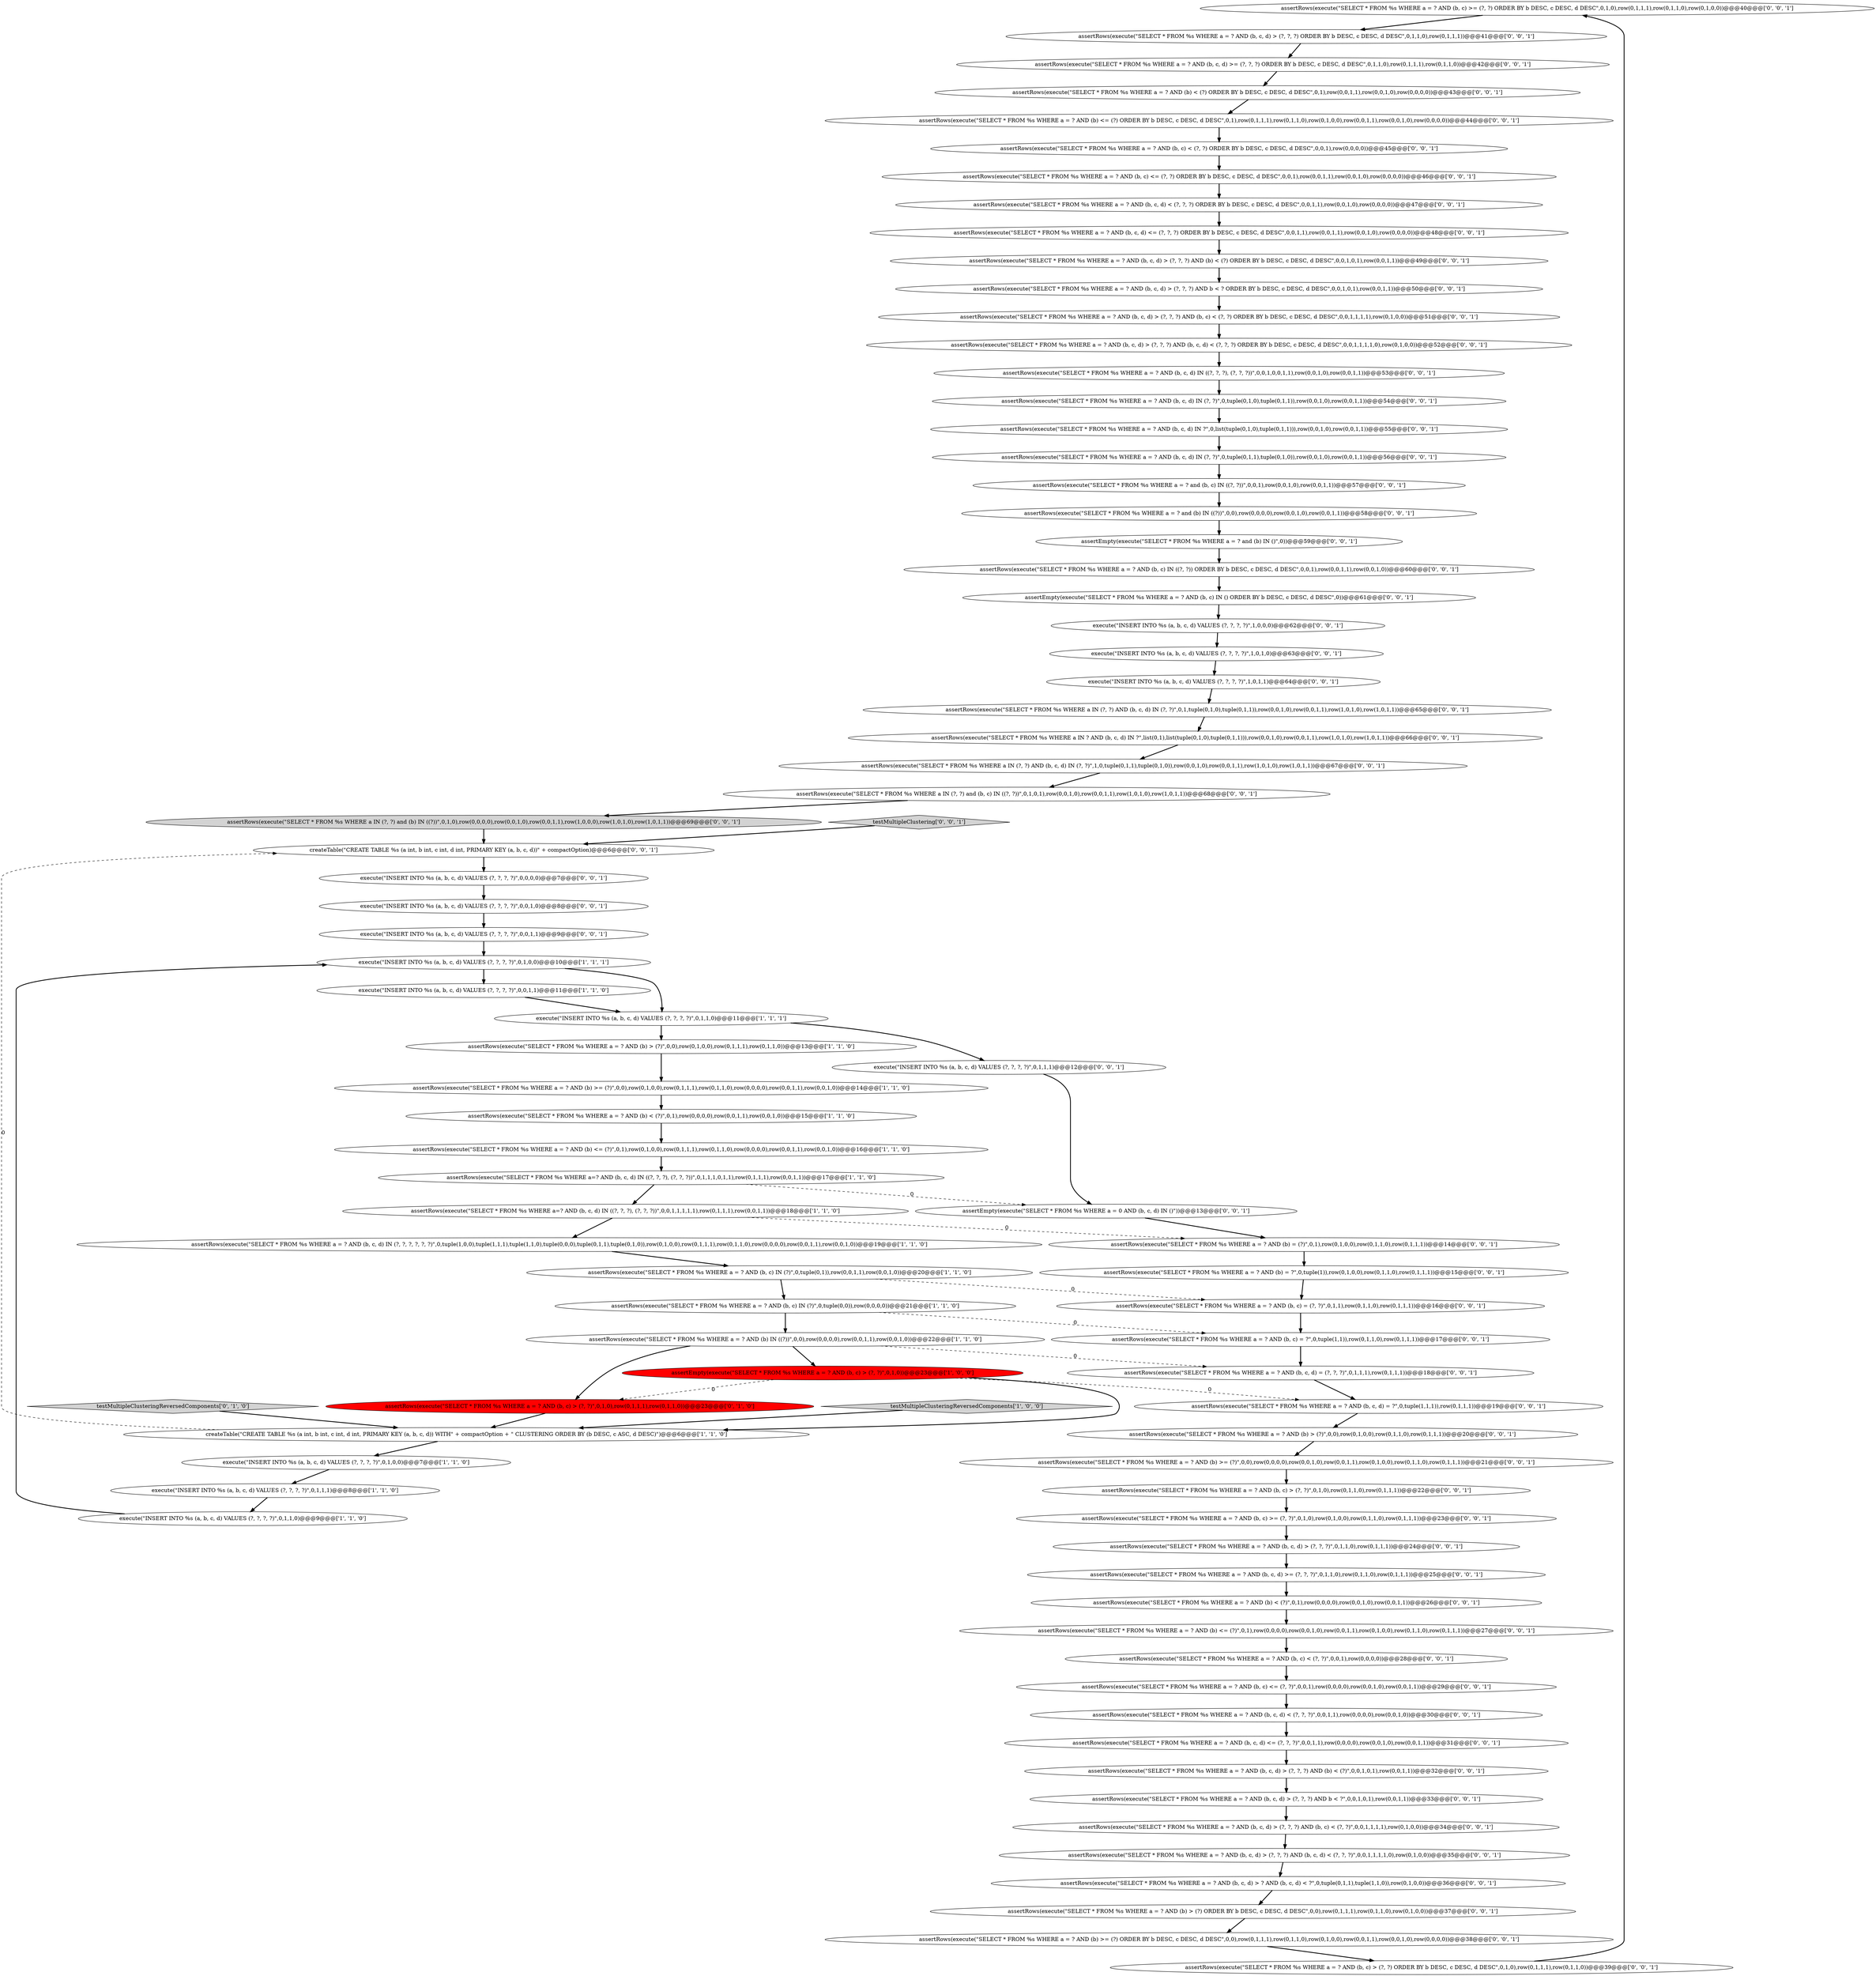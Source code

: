 digraph {
52 [style = filled, label = "assertRows(execute(\"SELECT * FROM %s WHERE a = ? AND (b, c) >= (?, ?) ORDER BY b DESC, c DESC, d DESC\",0,1,0),row(0,1,1,1),row(0,1,1,0),row(0,1,0,0))@@@40@@@['0', '0', '1']", fillcolor = white, shape = ellipse image = "AAA0AAABBB3BBB"];
68 [style = filled, label = "assertRows(execute(\"SELECT * FROM %s WHERE a = ? AND (b, c, d) > (?, ?, ?) AND (b, c, d) < (?, ?, ?) ORDER BY b DESC, c DESC, d DESC\",0,0,1,1,1,1,0),row(0,1,0,0))@@@52@@@['0', '0', '1']", fillcolor = white, shape = ellipse image = "AAA0AAABBB3BBB"];
73 [style = filled, label = "assertRows(execute(\"SELECT * FROM %s WHERE a = ? AND (b, c, d) < (?, ?, ?) ORDER BY b DESC, c DESC, d DESC\",0,0,1,1),row(0,0,1,0),row(0,0,0,0))@@@47@@@['0', '0', '1']", fillcolor = white, shape = ellipse image = "AAA0AAABBB3BBB"];
9 [style = filled, label = "assertRows(execute(\"SELECT * FROM %s WHERE a = ? AND (b) < (?)\",0,1),row(0,0,0,0),row(0,0,1,1),row(0,0,1,0))@@@15@@@['1', '1', '0']", fillcolor = white, shape = ellipse image = "AAA0AAABBB1BBB"];
70 [style = filled, label = "assertRows(execute(\"SELECT * FROM %s WHERE a = ? AND (b, c, d) > (?, ?, ?) ORDER BY b DESC, c DESC, d DESC\",0,1,1,0),row(0,1,1,1))@@@41@@@['0', '0', '1']", fillcolor = white, shape = ellipse image = "AAA0AAABBB3BBB"];
83 [style = filled, label = "assertRows(execute(\"SELECT * FROM %s WHERE a IN (?, ?) and (b) IN ((?))\",0,1,0),row(0,0,0,0),row(0,0,1,0),row(0,0,1,1),row(1,0,0,0),row(1,0,1,0),row(1,0,1,1))@@@69@@@['0', '0', '1']", fillcolor = lightgray, shape = ellipse image = "AAA0AAABBB3BBB"];
49 [style = filled, label = "assertRows(execute(\"SELECT * FROM %s WHERE a = ? AND (b, c, d) >= (?, ?, ?) ORDER BY b DESC, c DESC, d DESC\",0,1,1,0),row(0,1,1,1),row(0,1,1,0))@@@42@@@['0', '0', '1']", fillcolor = white, shape = ellipse image = "AAA0AAABBB3BBB"];
29 [style = filled, label = "assertRows(execute(\"SELECT * FROM %s WHERE a = ? AND (b, c, d) > (?, ?, ?)\",0,1,1,0),row(0,1,1,1))@@@24@@@['0', '0', '1']", fillcolor = white, shape = ellipse image = "AAA0AAABBB3BBB"];
63 [style = filled, label = "assertEmpty(execute(\"SELECT * FROM %s WHERE a = 0 AND (b, c, d) IN ()\"))@@@13@@@['0', '0', '1']", fillcolor = white, shape = ellipse image = "AAA0AAABBB3BBB"];
4 [style = filled, label = "assertRows(execute(\"SELECT * FROM %s WHERE a = ? AND (b, c, d) IN (?, ?, ?, ?, ?, ?)\",0,tuple(1,0,0),tuple(1,1,1),tuple(1,1,0),tuple(0,0,0),tuple(0,1,1),tuple(0,1,0)),row(0,1,0,0),row(0,1,1,1),row(0,1,1,0),row(0,0,0,0),row(0,0,1,1),row(0,0,1,0))@@@19@@@['1', '1', '0']", fillcolor = white, shape = ellipse image = "AAA0AAABBB1BBB"];
65 [style = filled, label = "assertRows(execute(\"SELECT * FROM %s WHERE a = ? AND (b) < (?)\",0,1),row(0,0,0,0),row(0,0,1,0),row(0,0,1,1))@@@26@@@['0', '0', '1']", fillcolor = white, shape = ellipse image = "AAA0AAABBB3BBB"];
75 [style = filled, label = "assertRows(execute(\"SELECT * FROM %s WHERE a = ? AND (b, c, d) <= (?, ?, ?)\",0,0,1,1),row(0,0,0,0),row(0,0,1,0),row(0,0,1,1))@@@31@@@['0', '0', '1']", fillcolor = white, shape = ellipse image = "AAA0AAABBB3BBB"];
81 [style = filled, label = "execute(\"INSERT INTO %s (a, b, c, d) VALUES (?, ?, ?, ?)\",0,1,1,1)@@@12@@@['0', '0', '1']", fillcolor = white, shape = ellipse image = "AAA0AAABBB3BBB"];
22 [style = filled, label = "assertRows(execute(\"SELECT * FROM %s WHERE a IN (?, ?) AND (b, c, d) IN (?, ?)\",1,0,tuple(0,1,1),tuple(0,1,0)),row(0,0,1,0),row(0,0,1,1),row(1,0,1,0),row(1,0,1,1))@@@67@@@['0', '0', '1']", fillcolor = white, shape = ellipse image = "AAA0AAABBB3BBB"];
59 [style = filled, label = "assertRows(execute(\"SELECT * FROM %s WHERE a = ? AND (b, c, d) > (?, ?, ?) AND (b, c) < (?, ?) ORDER BY b DESC, c DESC, d DESC\",0,0,1,1,1,1),row(0,1,0,0))@@@51@@@['0', '0', '1']", fillcolor = white, shape = ellipse image = "AAA0AAABBB3BBB"];
1 [style = filled, label = "assertRows(execute(\"SELECT * FROM %s WHERE a = ? AND (b) >= (?)\",0,0),row(0,1,0,0),row(0,1,1,1),row(0,1,1,0),row(0,0,0,0),row(0,0,1,1),row(0,0,1,0))@@@14@@@['1', '1', '0']", fillcolor = white, shape = ellipse image = "AAA0AAABBB1BBB"];
17 [style = filled, label = "execute(\"INSERT INTO %s (a, b, c, d) VALUES (?, ?, ?, ?)\",0,0,1,1)@@@11@@@['1', '1', '0']", fillcolor = white, shape = ellipse image = "AAA0AAABBB1BBB"];
43 [style = filled, label = "assertRows(execute(\"SELECT * FROM %s WHERE a = ? and (b, c) IN ((?, ?))\",0,0,1),row(0,0,1,0),row(0,0,1,1))@@@57@@@['0', '0', '1']", fillcolor = white, shape = ellipse image = "AAA0AAABBB3BBB"];
56 [style = filled, label = "execute(\"INSERT INTO %s (a, b, c, d) VALUES (?, ?, ?, ?)\",0,0,0,0)@@@7@@@['0', '0', '1']", fillcolor = white, shape = ellipse image = "AAA0AAABBB3BBB"];
62 [style = filled, label = "assertRows(execute(\"SELECT * FROM %s WHERE a = ? AND (b) = ?\",0,tuple(1)),row(0,1,0,0),row(0,1,1,0),row(0,1,1,1))@@@15@@@['0', '0', '1']", fillcolor = white, shape = ellipse image = "AAA0AAABBB3BBB"];
26 [style = filled, label = "assertRows(execute(\"SELECT * FROM %s WHERE a IN ? AND (b, c, d) IN ?\",list(0,1),list(tuple(0,1,0),tuple(0,1,1))),row(0,0,1,0),row(0,0,1,1),row(1,0,1,0),row(1,0,1,1))@@@66@@@['0', '0', '1']", fillcolor = white, shape = ellipse image = "AAA0AAABBB3BBB"];
57 [style = filled, label = "execute(\"INSERT INTO %s (a, b, c, d) VALUES (?, ?, ?, ?)\",1,0,1,0)@@@63@@@['0', '0', '1']", fillcolor = white, shape = ellipse image = "AAA0AAABBB3BBB"];
64 [style = filled, label = "assertRows(execute(\"SELECT * FROM %s WHERE a = ? AND (b, c) >= (?, ?)\",0,1,0),row(0,1,0,0),row(0,1,1,0),row(0,1,1,1))@@@23@@@['0', '0', '1']", fillcolor = white, shape = ellipse image = "AAA0AAABBB3BBB"];
32 [style = filled, label = "assertEmpty(execute(\"SELECT * FROM %s WHERE a = ? and (b) IN ()\",0))@@@59@@@['0', '0', '1']", fillcolor = white, shape = ellipse image = "AAA0AAABBB3BBB"];
33 [style = filled, label = "assertRows(execute(\"SELECT * FROM %s WHERE a = ? AND (b, c, d) > (?, ?, ?) AND (b, c, d) < (?, ?, ?)\",0,0,1,1,1,1,0),row(0,1,0,0))@@@35@@@['0', '0', '1']", fillcolor = white, shape = ellipse image = "AAA0AAABBB3BBB"];
47 [style = filled, label = "assertRows(execute(\"SELECT * FROM %s WHERE a = ? and (b) IN ((?))\",0,0),row(0,0,0,0),row(0,0,1,0),row(0,0,1,1))@@@58@@@['0', '0', '1']", fillcolor = white, shape = ellipse image = "AAA0AAABBB3BBB"];
74 [style = filled, label = "assertRows(execute(\"SELECT * FROM %s WHERE a = ? AND (b) = (?)\",0,1),row(0,1,0,0),row(0,1,1,0),row(0,1,1,1))@@@14@@@['0', '0', '1']", fillcolor = white, shape = ellipse image = "AAA0AAABBB3BBB"];
20 [style = filled, label = "testMultipleClusteringReversedComponents['0', '1', '0']", fillcolor = lightgray, shape = diamond image = "AAA0AAABBB2BBB"];
11 [style = filled, label = "assertRows(execute(\"SELECT * FROM %s WHERE a = ? AND (b, c) IN (?)\",0,tuple(0,0)),row(0,0,0,0))@@@21@@@['1', '1', '0']", fillcolor = white, shape = ellipse image = "AAA0AAABBB1BBB"];
45 [style = filled, label = "assertRows(execute(\"SELECT * FROM %s WHERE a = ? AND (b, c) IN ((?, ?)) ORDER BY b DESC, c DESC, d DESC\",0,0,1),row(0,0,1,1),row(0,0,1,0))@@@60@@@['0', '0', '1']", fillcolor = white, shape = ellipse image = "AAA0AAABBB3BBB"];
51 [style = filled, label = "assertRows(execute(\"SELECT * FROM %s WHERE a = ? AND (b, c, d) = ?\",0,tuple(1,1,1)),row(0,1,1,1))@@@19@@@['0', '0', '1']", fillcolor = white, shape = ellipse image = "AAA0AAABBB3BBB"];
48 [style = filled, label = "execute(\"INSERT INTO %s (a, b, c, d) VALUES (?, ?, ?, ?)\",1,0,0,0)@@@62@@@['0', '0', '1']", fillcolor = white, shape = ellipse image = "AAA0AAABBB3BBB"];
61 [style = filled, label = "assertRows(execute(\"SELECT * FROM %s WHERE a IN (?, ?) and (b, c) IN ((?, ?))\",0,1,0,1),row(0,0,1,0),row(0,0,1,1),row(1,0,1,0),row(1,0,1,1))@@@68@@@['0', '0', '1']", fillcolor = white, shape = ellipse image = "AAA0AAABBB3BBB"];
0 [style = filled, label = "assertEmpty(execute(\"SELECT * FROM %s WHERE a = ? AND (b, c) > (?, ?)\",0,1,0))@@@23@@@['1', '0', '0']", fillcolor = red, shape = ellipse image = "AAA1AAABBB1BBB"];
72 [style = filled, label = "assertRows(execute(\"SELECT * FROM %s WHERE a = ? AND (b, c) > (?, ?)\",0,1,0),row(0,1,1,0),row(0,1,1,1))@@@22@@@['0', '0', '1']", fillcolor = white, shape = ellipse image = "AAA0AAABBB3BBB"];
10 [style = filled, label = "execute(\"INSERT INTO %s (a, b, c, d) VALUES (?, ?, ?, ?)\",0,1,1,0)@@@9@@@['1', '1', '0']", fillcolor = white, shape = ellipse image = "AAA0AAABBB1BBB"];
30 [style = filled, label = "assertRows(execute(\"SELECT * FROM %s WHERE a = ? AND (b, c, d) IN (?, ?)\",0,tuple(0,1,0),tuple(0,1,1)),row(0,0,1,0),row(0,0,1,1))@@@54@@@['0', '0', '1']", fillcolor = white, shape = ellipse image = "AAA0AAABBB3BBB"];
77 [style = filled, label = "execute(\"INSERT INTO %s (a, b, c, d) VALUES (?, ?, ?, ?)\",0,0,1,0)@@@8@@@['0', '0', '1']", fillcolor = white, shape = ellipse image = "AAA0AAABBB3BBB"];
80 [style = filled, label = "assertRows(execute(\"SELECT * FROM %s WHERE a = ? AND (b, c, d) < (?, ?, ?)\",0,0,1,1),row(0,0,0,0),row(0,0,1,0))@@@30@@@['0', '0', '1']", fillcolor = white, shape = ellipse image = "AAA0AAABBB3BBB"];
28 [style = filled, label = "assertRows(execute(\"SELECT * FROM %s WHERE a = ? AND (b, c, d) IN ((?, ?, ?), (?, ?, ?))\",0,0,1,0,0,1,1),row(0,0,1,0),row(0,0,1,1))@@@53@@@['0', '0', '1']", fillcolor = white, shape = ellipse image = "AAA0AAABBB3BBB"];
71 [style = filled, label = "assertRows(execute(\"SELECT * FROM %s WHERE a = ? AND (b, c, d) > (?, ?, ?) AND b < ? ORDER BY b DESC, c DESC, d DESC\",0,0,1,0,1),row(0,0,1,1))@@@50@@@['0', '0', '1']", fillcolor = white, shape = ellipse image = "AAA0AAABBB3BBB"];
2 [style = filled, label = "assertRows(execute(\"SELECT * FROM %s WHERE a = ? AND (b, c) IN (?)\",0,tuple(0,1)),row(0,0,1,1),row(0,0,1,0))@@@20@@@['1', '1', '0']", fillcolor = white, shape = ellipse image = "AAA0AAABBB1BBB"];
19 [style = filled, label = "assertRows(execute(\"SELECT * FROM %s WHERE a = ? AND (b, c) > (?, ?)\",0,1,0),row(0,1,1,1),row(0,1,1,0))@@@23@@@['0', '1', '0']", fillcolor = red, shape = ellipse image = "AAA1AAABBB2BBB"];
12 [style = filled, label = "assertRows(execute(\"SELECT * FROM %s WHERE a = ? AND (b) <= (?)\",0,1),row(0,1,0,0),row(0,1,1,1),row(0,1,1,0),row(0,0,0,0),row(0,0,1,1),row(0,0,1,0))@@@16@@@['1', '1', '0']", fillcolor = white, shape = ellipse image = "AAA0AAABBB1BBB"];
38 [style = filled, label = "execute(\"INSERT INTO %s (a, b, c, d) VALUES (?, ?, ?, ?)\",0,0,1,1)@@@9@@@['0', '0', '1']", fillcolor = white, shape = ellipse image = "AAA0AAABBB3BBB"];
41 [style = filled, label = "assertRows(execute(\"SELECT * FROM %s WHERE a = ? AND (b, c, d) > ? AND (b, c, d) < ?\",0,tuple(0,1,1),tuple(1,1,0)),row(0,1,0,0))@@@36@@@['0', '0', '1']", fillcolor = white, shape = ellipse image = "AAA0AAABBB3BBB"];
76 [style = filled, label = "assertRows(execute(\"SELECT * FROM %s WHERE a = ? AND (b, c, d) = (?, ?, ?)\",0,1,1,1),row(0,1,1,1))@@@18@@@['0', '0', '1']", fillcolor = white, shape = ellipse image = "AAA0AAABBB3BBB"];
42 [style = filled, label = "assertRows(execute(\"SELECT * FROM %s WHERE a = ? AND (b) > (?) ORDER BY b DESC, c DESC, d DESC\",0,0),row(0,1,1,1),row(0,1,1,0),row(0,1,0,0))@@@37@@@['0', '0', '1']", fillcolor = white, shape = ellipse image = "AAA0AAABBB3BBB"];
60 [style = filled, label = "createTable(\"CREATE TABLE %s (a int, b int, c int, d int, PRIMARY KEY (a, b, c, d))\" + compactOption)@@@6@@@['0', '0', '1']", fillcolor = white, shape = ellipse image = "AAA0AAABBB3BBB"];
82 [style = filled, label = "assertRows(execute(\"SELECT * FROM %s WHERE a = ? AND (b, c, d) > (?, ?, ?) AND (b) < (?)\",0,0,1,0,1),row(0,0,1,1))@@@32@@@['0', '0', '1']", fillcolor = white, shape = ellipse image = "AAA0AAABBB3BBB"];
13 [style = filled, label = "assertRows(execute(\"SELECT * FROM %s WHERE a = ? AND (b) IN ((?))\",0,0),row(0,0,0,0),row(0,0,1,1),row(0,0,1,0))@@@22@@@['1', '1', '0']", fillcolor = white, shape = ellipse image = "AAA0AAABBB1BBB"];
21 [style = filled, label = "assertRows(execute(\"SELECT * FROM %s WHERE a = ? AND (b, c, d) > (?, ?, ?) AND (b, c) < (?, ?)\",0,0,1,1,1,1),row(0,1,0,0))@@@34@@@['0', '0', '1']", fillcolor = white, shape = ellipse image = "AAA0AAABBB3BBB"];
24 [style = filled, label = "assertRows(execute(\"SELECT * FROM %s WHERE a IN (?, ?) AND (b, c, d) IN (?, ?)\",0,1,tuple(0,1,0),tuple(0,1,1)),row(0,0,1,0),row(0,0,1,1),row(1,0,1,0),row(1,0,1,1))@@@65@@@['0', '0', '1']", fillcolor = white, shape = ellipse image = "AAA0AAABBB3BBB"];
6 [style = filled, label = "execute(\"INSERT INTO %s (a, b, c, d) VALUES (?, ?, ?, ?)\",0,1,0,0)@@@10@@@['1', '1', '1']", fillcolor = white, shape = ellipse image = "AAA0AAABBB1BBB"];
34 [style = filled, label = "assertRows(execute(\"SELECT * FROM %s WHERE a = ? AND (b, c, d) IN (?, ?)\",0,tuple(0,1,1),tuple(0,1,0)),row(0,0,1,0),row(0,0,1,1))@@@56@@@['0', '0', '1']", fillcolor = white, shape = ellipse image = "AAA0AAABBB3BBB"];
7 [style = filled, label = "testMultipleClusteringReversedComponents['1', '0', '0']", fillcolor = lightgray, shape = diamond image = "AAA0AAABBB1BBB"];
36 [style = filled, label = "assertRows(execute(\"SELECT * FROM %s WHERE a = ? AND (b, c) = (?, ?)\",0,1,1),row(0,1,1,0),row(0,1,1,1))@@@16@@@['0', '0', '1']", fillcolor = white, shape = ellipse image = "AAA0AAABBB3BBB"];
66 [style = filled, label = "assertRows(execute(\"SELECT * FROM %s WHERE a = ? AND (b) >= (?) ORDER BY b DESC, c DESC, d DESC\",0,0),row(0,1,1,1),row(0,1,1,0),row(0,1,0,0),row(0,0,1,1),row(0,0,1,0),row(0,0,0,0))@@@38@@@['0', '0', '1']", fillcolor = white, shape = ellipse image = "AAA0AAABBB3BBB"];
44 [style = filled, label = "assertRows(execute(\"SELECT * FROM %s WHERE a = ? AND (b, c, d) > (?, ?, ?) AND (b) < (?) ORDER BY b DESC, c DESC, d DESC\",0,0,1,0,1),row(0,0,1,1))@@@49@@@['0', '0', '1']", fillcolor = white, shape = ellipse image = "AAA0AAABBB3BBB"];
39 [style = filled, label = "testMultipleClustering['0', '0', '1']", fillcolor = lightgray, shape = diamond image = "AAA0AAABBB3BBB"];
54 [style = filled, label = "assertRows(execute(\"SELECT * FROM %s WHERE a = ? AND (b, c, d) IN ?\",0,list(tuple(0,1,0),tuple(0,1,1))),row(0,0,1,0),row(0,0,1,1))@@@55@@@['0', '0', '1']", fillcolor = white, shape = ellipse image = "AAA0AAABBB3BBB"];
78 [style = filled, label = "assertRows(execute(\"SELECT * FROM %s WHERE a = ? AND (b, c) = ?\",0,tuple(1,1)),row(0,1,1,0),row(0,1,1,1))@@@17@@@['0', '0', '1']", fillcolor = white, shape = ellipse image = "AAA0AAABBB3BBB"];
46 [style = filled, label = "assertRows(execute(\"SELECT * FROM %s WHERE a = ? AND (b, c, d) >= (?, ?, ?)\",0,1,1,0),row(0,1,1,0),row(0,1,1,1))@@@25@@@['0', '0', '1']", fillcolor = white, shape = ellipse image = "AAA0AAABBB3BBB"];
18 [style = filled, label = "assertRows(execute(\"SELECT * FROM %s WHERE a=? AND (b, c, d) IN ((?, ?, ?), (?, ?, ?))\",0,0,1,1,1,1,1),row(0,1,1,1),row(0,0,1,1))@@@18@@@['1', '1', '0']", fillcolor = white, shape = ellipse image = "AAA0AAABBB1BBB"];
58 [style = filled, label = "assertRows(execute(\"SELECT * FROM %s WHERE a = ? AND (b) <= (?) ORDER BY b DESC, c DESC, d DESC\",0,1),row(0,1,1,1),row(0,1,1,0),row(0,1,0,0),row(0,0,1,1),row(0,0,1,0),row(0,0,0,0))@@@44@@@['0', '0', '1']", fillcolor = white, shape = ellipse image = "AAA0AAABBB3BBB"];
67 [style = filled, label = "assertRows(execute(\"SELECT * FROM %s WHERE a = ? AND (b, c) < (?, ?)\",0,0,1),row(0,0,0,0))@@@28@@@['0', '0', '1']", fillcolor = white, shape = ellipse image = "AAA0AAABBB3BBB"];
15 [style = filled, label = "execute(\"INSERT INTO %s (a, b, c, d) VALUES (?, ?, ?, ?)\",0,1,1,1)@@@8@@@['1', '1', '0']", fillcolor = white, shape = ellipse image = "AAA0AAABBB1BBB"];
14 [style = filled, label = "createTable(\"CREATE TABLE %s (a int, b int, c int, d int, PRIMARY KEY (a, b, c, d)) WITH\" + compactOption + \" CLUSTERING ORDER BY (b DESC, c ASC, d DESC)\")@@@6@@@['1', '1', '0']", fillcolor = white, shape = ellipse image = "AAA0AAABBB1BBB"];
23 [style = filled, label = "assertRows(execute(\"SELECT * FROM %s WHERE a = ? AND (b, c, d) <= (?, ?, ?) ORDER BY b DESC, c DESC, d DESC\",0,0,1,1),row(0,0,1,1),row(0,0,1,0),row(0,0,0,0))@@@48@@@['0', '0', '1']", fillcolor = white, shape = ellipse image = "AAA0AAABBB3BBB"];
50 [style = filled, label = "assertRows(execute(\"SELECT * FROM %s WHERE a = ? AND (b, c) < (?, ?) ORDER BY b DESC, c DESC, d DESC\",0,0,1),row(0,0,0,0))@@@45@@@['0', '0', '1']", fillcolor = white, shape = ellipse image = "AAA0AAABBB3BBB"];
25 [style = filled, label = "assertRows(execute(\"SELECT * FROM %s WHERE a = ? AND (b, c) <= (?, ?) ORDER BY b DESC, c DESC, d DESC\",0,0,1),row(0,0,1,1),row(0,0,1,0),row(0,0,0,0))@@@46@@@['0', '0', '1']", fillcolor = white, shape = ellipse image = "AAA0AAABBB3BBB"];
5 [style = filled, label = "assertRows(execute(\"SELECT * FROM %s WHERE a = ? AND (b) > (?)\",0,0),row(0,1,0,0),row(0,1,1,1),row(0,1,1,0))@@@13@@@['1', '1', '0']", fillcolor = white, shape = ellipse image = "AAA0AAABBB1BBB"];
37 [style = filled, label = "assertRows(execute(\"SELECT * FROM %s WHERE a = ? AND (b, c, d) > (?, ?, ?) AND b < ?\",0,0,1,0,1),row(0,0,1,1))@@@33@@@['0', '0', '1']", fillcolor = white, shape = ellipse image = "AAA0AAABBB3BBB"];
53 [style = filled, label = "assertEmpty(execute(\"SELECT * FROM %s WHERE a = ? AND (b, c) IN () ORDER BY b DESC, c DESC, d DESC\",0))@@@61@@@['0', '0', '1']", fillcolor = white, shape = ellipse image = "AAA0AAABBB3BBB"];
31 [style = filled, label = "assertRows(execute(\"SELECT * FROM %s WHERE a = ? AND (b) > (?)\",0,0),row(0,1,0,0),row(0,1,1,0),row(0,1,1,1))@@@20@@@['0', '0', '1']", fillcolor = white, shape = ellipse image = "AAA0AAABBB3BBB"];
3 [style = filled, label = "assertRows(execute(\"SELECT * FROM %s WHERE a=? AND (b, c, d) IN ((?, ?, ?), (?, ?, ?))\",0,1,1,1,0,1,1),row(0,1,1,1),row(0,0,1,1))@@@17@@@['1', '1', '0']", fillcolor = white, shape = ellipse image = "AAA0AAABBB1BBB"];
40 [style = filled, label = "assertRows(execute(\"SELECT * FROM %s WHERE a = ? AND (b) >= (?)\",0,0),row(0,0,0,0),row(0,0,1,0),row(0,0,1,1),row(0,1,0,0),row(0,1,1,0),row(0,1,1,1))@@@21@@@['0', '0', '1']", fillcolor = white, shape = ellipse image = "AAA0AAABBB3BBB"];
79 [style = filled, label = "assertRows(execute(\"SELECT * FROM %s WHERE a = ? AND (b) <= (?)\",0,1),row(0,0,0,0),row(0,0,1,0),row(0,0,1,1),row(0,1,0,0),row(0,1,1,0),row(0,1,1,1))@@@27@@@['0', '0', '1']", fillcolor = white, shape = ellipse image = "AAA0AAABBB3BBB"];
27 [style = filled, label = "assertRows(execute(\"SELECT * FROM %s WHERE a = ? AND (b, c) > (?, ?) ORDER BY b DESC, c DESC, d DESC\",0,1,0),row(0,1,1,1),row(0,1,1,0))@@@39@@@['0', '0', '1']", fillcolor = white, shape = ellipse image = "AAA0AAABBB3BBB"];
16 [style = filled, label = "execute(\"INSERT INTO %s (a, b, c, d) VALUES (?, ?, ?, ?)\",0,1,0,0)@@@7@@@['1', '1', '0']", fillcolor = white, shape = ellipse image = "AAA0AAABBB1BBB"];
35 [style = filled, label = "assertRows(execute(\"SELECT * FROM %s WHERE a = ? AND (b) < (?) ORDER BY b DESC, c DESC, d DESC\",0,1),row(0,0,1,1),row(0,0,1,0),row(0,0,0,0))@@@43@@@['0', '0', '1']", fillcolor = white, shape = ellipse image = "AAA0AAABBB3BBB"];
55 [style = filled, label = "execute(\"INSERT INTO %s (a, b, c, d) VALUES (?, ?, ?, ?)\",1,0,1,1)@@@64@@@['0', '0', '1']", fillcolor = white, shape = ellipse image = "AAA0AAABBB3BBB"];
69 [style = filled, label = "assertRows(execute(\"SELECT * FROM %s WHERE a = ? AND (b, c) <= (?, ?)\",0,0,1),row(0,0,0,0),row(0,0,1,0),row(0,0,1,1))@@@29@@@['0', '0', '1']", fillcolor = white, shape = ellipse image = "AAA0AAABBB3BBB"];
8 [style = filled, label = "execute(\"INSERT INTO %s (a, b, c, d) VALUES (?, ?, ?, ?)\",0,1,1,0)@@@11@@@['1', '1', '1']", fillcolor = white, shape = ellipse image = "AAA0AAABBB1BBB"];
44->71 [style = bold, label=""];
58->50 [style = bold, label=""];
15->10 [style = bold, label=""];
25->73 [style = bold, label=""];
76->51 [style = bold, label=""];
0->19 [style = dashed, label="0"];
69->80 [style = bold, label=""];
26->22 [style = bold, label=""];
11->78 [style = dashed, label="0"];
7->14 [style = bold, label=""];
3->18 [style = bold, label=""];
67->69 [style = bold, label=""];
39->60 [style = bold, label=""];
0->14 [style = bold, label=""];
2->36 [style = dashed, label="0"];
8->81 [style = bold, label=""];
29->46 [style = bold, label=""];
11->13 [style = bold, label=""];
0->51 [style = dashed, label="0"];
31->40 [style = bold, label=""];
40->72 [style = bold, label=""];
53->48 [style = bold, label=""];
23->44 [style = bold, label=""];
14->16 [style = bold, label=""];
28->30 [style = bold, label=""];
57->55 [style = bold, label=""];
83->60 [style = bold, label=""];
61->83 [style = bold, label=""];
37->21 [style = bold, label=""];
33->41 [style = bold, label=""];
20->14 [style = bold, label=""];
4->2 [style = bold, label=""];
38->6 [style = bold, label=""];
59->68 [style = bold, label=""];
5->1 [style = bold, label=""];
43->47 [style = bold, label=""];
18->4 [style = bold, label=""];
36->78 [style = bold, label=""];
22->61 [style = bold, label=""];
75->82 [style = bold, label=""];
72->64 [style = bold, label=""];
62->36 [style = bold, label=""];
13->0 [style = bold, label=""];
60->56 [style = bold, label=""];
6->17 [style = bold, label=""];
17->8 [style = bold, label=""];
49->35 [style = bold, label=""];
65->79 [style = bold, label=""];
64->29 [style = bold, label=""];
45->53 [style = bold, label=""];
13->76 [style = dashed, label="0"];
56->77 [style = bold, label=""];
63->74 [style = bold, label=""];
10->6 [style = bold, label=""];
73->23 [style = bold, label=""];
1->9 [style = bold, label=""];
27->52 [style = bold, label=""];
52->70 [style = bold, label=""];
24->26 [style = bold, label=""];
13->19 [style = bold, label=""];
47->32 [style = bold, label=""];
19->14 [style = bold, label=""];
74->62 [style = bold, label=""];
71->59 [style = bold, label=""];
30->54 [style = bold, label=""];
77->38 [style = bold, label=""];
82->37 [style = bold, label=""];
35->58 [style = bold, label=""];
79->67 [style = bold, label=""];
12->3 [style = bold, label=""];
9->12 [style = bold, label=""];
68->28 [style = bold, label=""];
34->43 [style = bold, label=""];
2->11 [style = bold, label=""];
70->49 [style = bold, label=""];
54->34 [style = bold, label=""];
16->15 [style = bold, label=""];
32->45 [style = bold, label=""];
80->75 [style = bold, label=""];
48->57 [style = bold, label=""];
18->74 [style = dashed, label="0"];
21->33 [style = bold, label=""];
42->66 [style = bold, label=""];
55->24 [style = bold, label=""];
81->63 [style = bold, label=""];
3->63 [style = dashed, label="0"];
50->25 [style = bold, label=""];
14->60 [style = dashed, label="0"];
66->27 [style = bold, label=""];
8->5 [style = bold, label=""];
6->8 [style = bold, label=""];
78->76 [style = bold, label=""];
51->31 [style = bold, label=""];
46->65 [style = bold, label=""];
41->42 [style = bold, label=""];
}
